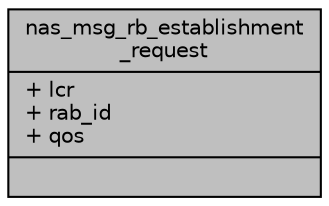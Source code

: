 digraph "nas_msg_rb_establishment_request"
{
 // LATEX_PDF_SIZE
  edge [fontname="Helvetica",fontsize="10",labelfontname="Helvetica",labelfontsize="10"];
  node [fontname="Helvetica",fontsize="10",shape=record];
  Node1 [label="{nas_msg_rb_establishment\l_request\n|+ lcr\l+ rab_id\l+ qos\l|}",height=0.2,width=0.4,color="black", fillcolor="grey75", style="filled", fontcolor="black",tooltip=" "];
}
